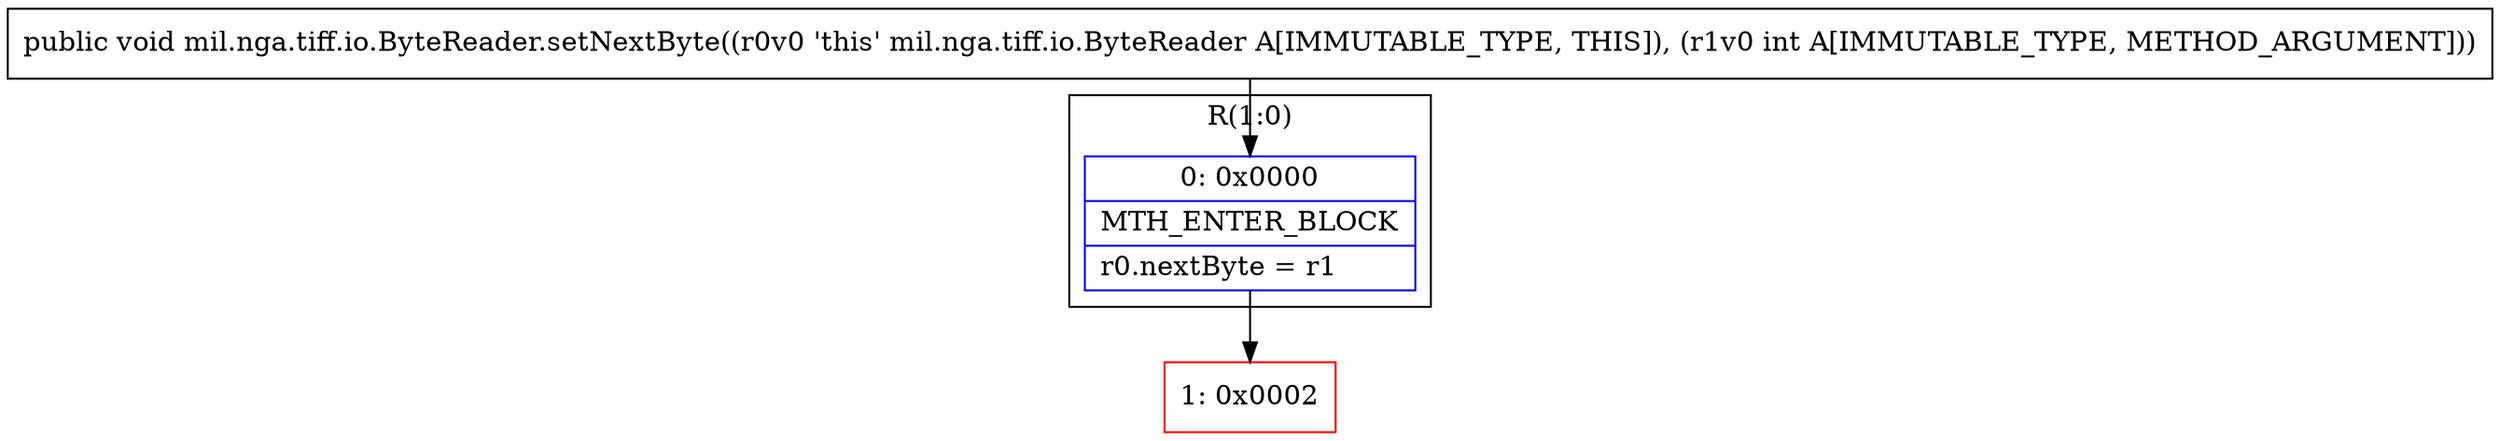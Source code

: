 digraph "CFG formil.nga.tiff.io.ByteReader.setNextByte(I)V" {
subgraph cluster_Region_1836874082 {
label = "R(1:0)";
node [shape=record,color=blue];
Node_0 [shape=record,label="{0\:\ 0x0000|MTH_ENTER_BLOCK\l|r0.nextByte = r1\l}"];
}
Node_1 [shape=record,color=red,label="{1\:\ 0x0002}"];
MethodNode[shape=record,label="{public void mil.nga.tiff.io.ByteReader.setNextByte((r0v0 'this' mil.nga.tiff.io.ByteReader A[IMMUTABLE_TYPE, THIS]), (r1v0 int A[IMMUTABLE_TYPE, METHOD_ARGUMENT])) }"];
MethodNode -> Node_0;
Node_0 -> Node_1;
}

